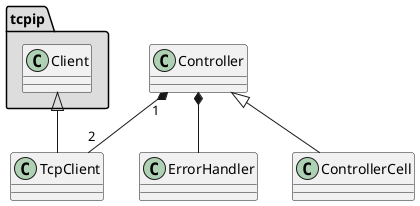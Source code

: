 @startuml
package "tcpip" #DDDDDD {
  class Client
}

Client <|-- TcpClient

Controller *-- ErrorHandler
Controller "1" *-- "2" TcpClient
Controller <|-- ControllerCell
@enduml
